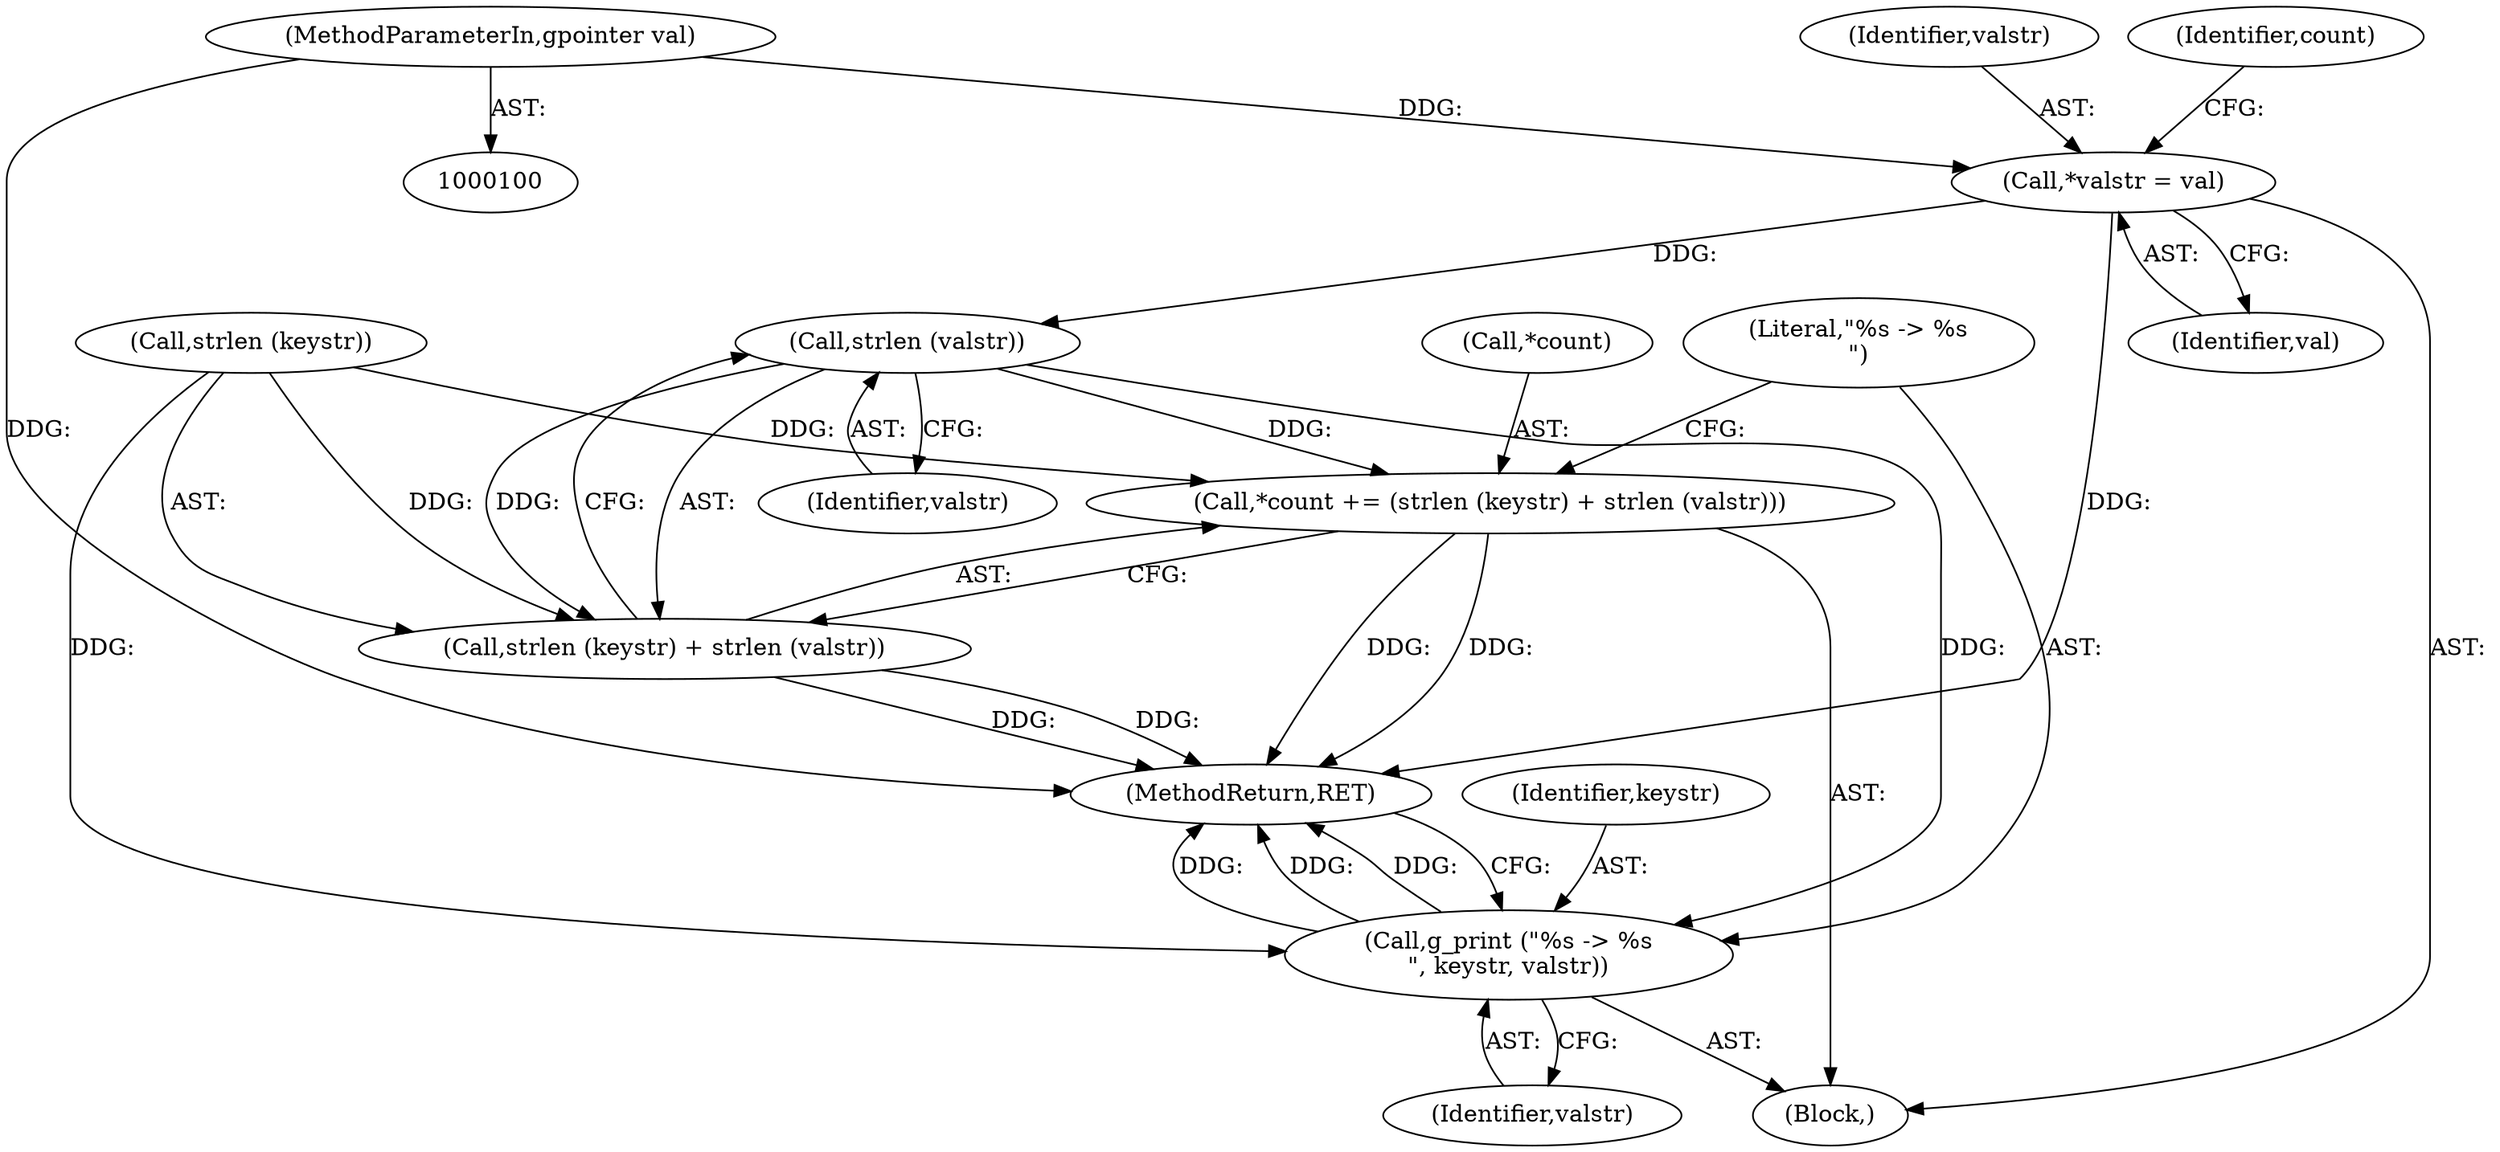 digraph "1_dbus_9a6bce9b615abca6068348c1606ba8eaf13d9ae0_1@API" {
"1000123" [label="(Call,strlen (valstr))"];
"1000110" [label="(Call,*valstr = val)"];
"1000102" [label="(MethodParameterIn,gpointer val)"];
"1000117" [label="(Call,*count += (strlen (keystr) + strlen (valstr)))"];
"1000120" [label="(Call,strlen (keystr) + strlen (valstr))"];
"1000125" [label="(Call,g_print (\"%s -> %s\n\", keystr, valstr))"];
"1000110" [label="(Call,*valstr = val)"];
"1000111" [label="(Identifier,valstr)"];
"1000118" [label="(Call,*count)"];
"1000123" [label="(Call,strlen (valstr))"];
"1000102" [label="(MethodParameterIn,gpointer val)"];
"1000125" [label="(Call,g_print (\"%s -> %s\n\", keystr, valstr))"];
"1000104" [label="(Block,)"];
"1000112" [label="(Identifier,val)"];
"1000128" [label="(Identifier,valstr)"];
"1000127" [label="(Identifier,keystr)"];
"1000115" [label="(Identifier,count)"];
"1000121" [label="(Call,strlen (keystr))"];
"1000124" [label="(Identifier,valstr)"];
"1000117" [label="(Call,*count += (strlen (keystr) + strlen (valstr)))"];
"1000120" [label="(Call,strlen (keystr) + strlen (valstr))"];
"1000129" [label="(MethodReturn,RET)"];
"1000126" [label="(Literal,\"%s -> %s\n\")"];
"1000123" -> "1000120"  [label="AST: "];
"1000123" -> "1000124"  [label="CFG: "];
"1000124" -> "1000123"  [label="AST: "];
"1000120" -> "1000123"  [label="CFG: "];
"1000123" -> "1000117"  [label="DDG: "];
"1000123" -> "1000120"  [label="DDG: "];
"1000110" -> "1000123"  [label="DDG: "];
"1000123" -> "1000125"  [label="DDG: "];
"1000110" -> "1000104"  [label="AST: "];
"1000110" -> "1000112"  [label="CFG: "];
"1000111" -> "1000110"  [label="AST: "];
"1000112" -> "1000110"  [label="AST: "];
"1000115" -> "1000110"  [label="CFG: "];
"1000110" -> "1000129"  [label="DDG: "];
"1000102" -> "1000110"  [label="DDG: "];
"1000102" -> "1000100"  [label="AST: "];
"1000102" -> "1000129"  [label="DDG: "];
"1000117" -> "1000104"  [label="AST: "];
"1000117" -> "1000120"  [label="CFG: "];
"1000118" -> "1000117"  [label="AST: "];
"1000120" -> "1000117"  [label="AST: "];
"1000126" -> "1000117"  [label="CFG: "];
"1000117" -> "1000129"  [label="DDG: "];
"1000117" -> "1000129"  [label="DDG: "];
"1000121" -> "1000117"  [label="DDG: "];
"1000121" -> "1000120"  [label="AST: "];
"1000120" -> "1000129"  [label="DDG: "];
"1000120" -> "1000129"  [label="DDG: "];
"1000121" -> "1000120"  [label="DDG: "];
"1000125" -> "1000104"  [label="AST: "];
"1000125" -> "1000128"  [label="CFG: "];
"1000126" -> "1000125"  [label="AST: "];
"1000127" -> "1000125"  [label="AST: "];
"1000128" -> "1000125"  [label="AST: "];
"1000129" -> "1000125"  [label="CFG: "];
"1000125" -> "1000129"  [label="DDG: "];
"1000125" -> "1000129"  [label="DDG: "];
"1000125" -> "1000129"  [label="DDG: "];
"1000121" -> "1000125"  [label="DDG: "];
}
